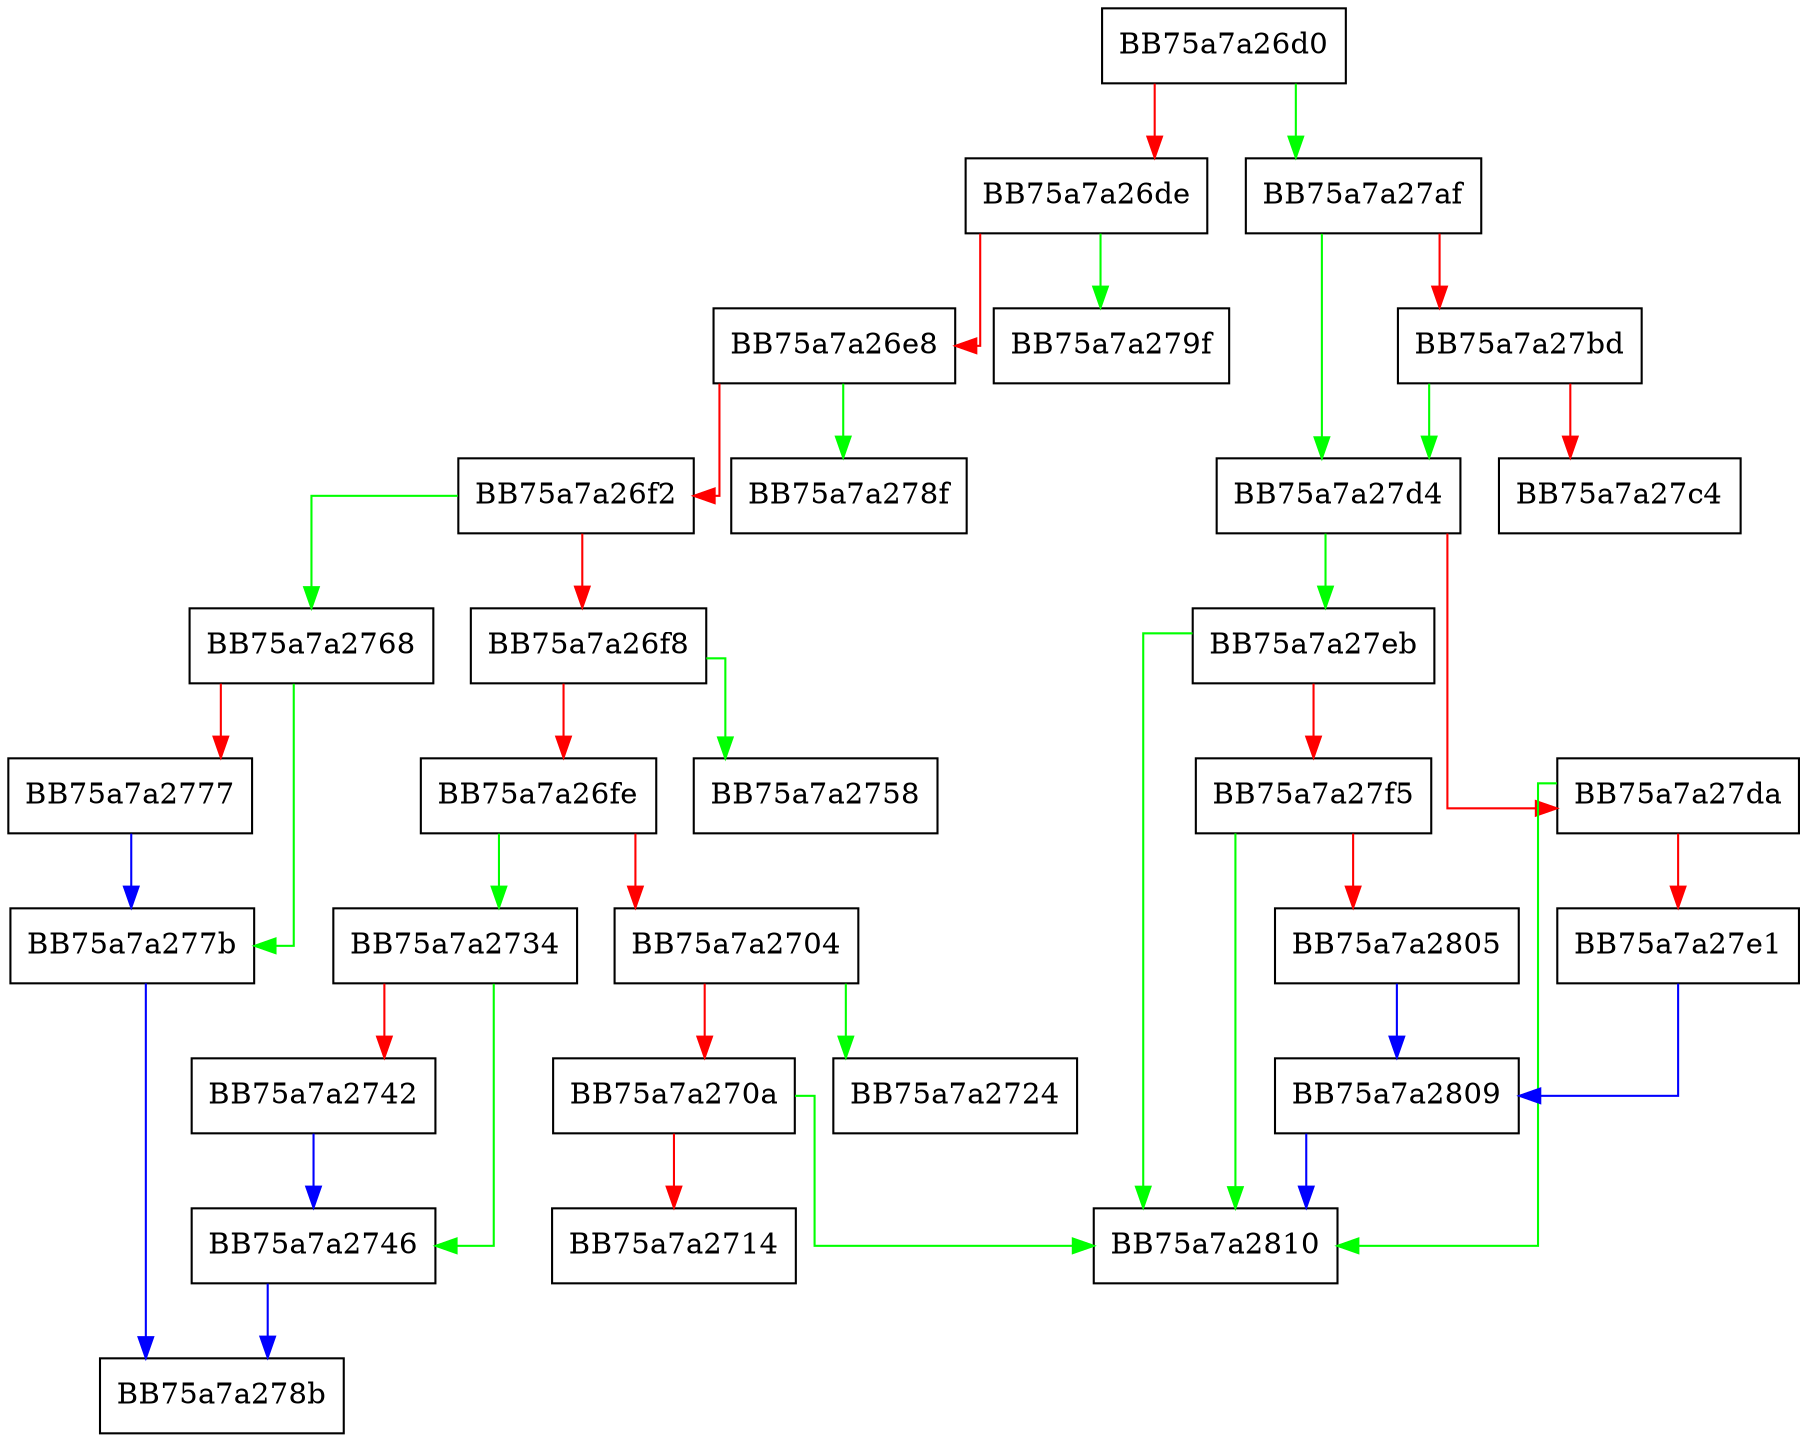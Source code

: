digraph scan_optional_length_modifier {
  node [shape="box"];
  graph [splines=ortho];
  BB75a7a26d0 -> BB75a7a27af [color="green"];
  BB75a7a26d0 -> BB75a7a26de [color="red"];
  BB75a7a26de -> BB75a7a279f [color="green"];
  BB75a7a26de -> BB75a7a26e8 [color="red"];
  BB75a7a26e8 -> BB75a7a278f [color="green"];
  BB75a7a26e8 -> BB75a7a26f2 [color="red"];
  BB75a7a26f2 -> BB75a7a2768 [color="green"];
  BB75a7a26f2 -> BB75a7a26f8 [color="red"];
  BB75a7a26f8 -> BB75a7a2758 [color="green"];
  BB75a7a26f8 -> BB75a7a26fe [color="red"];
  BB75a7a26fe -> BB75a7a2734 [color="green"];
  BB75a7a26fe -> BB75a7a2704 [color="red"];
  BB75a7a2704 -> BB75a7a2724 [color="green"];
  BB75a7a2704 -> BB75a7a270a [color="red"];
  BB75a7a270a -> BB75a7a2810 [color="green"];
  BB75a7a270a -> BB75a7a2714 [color="red"];
  BB75a7a2734 -> BB75a7a2746 [color="green"];
  BB75a7a2734 -> BB75a7a2742 [color="red"];
  BB75a7a2742 -> BB75a7a2746 [color="blue"];
  BB75a7a2746 -> BB75a7a278b [color="blue"];
  BB75a7a2768 -> BB75a7a277b [color="green"];
  BB75a7a2768 -> BB75a7a2777 [color="red"];
  BB75a7a2777 -> BB75a7a277b [color="blue"];
  BB75a7a277b -> BB75a7a278b [color="blue"];
  BB75a7a27af -> BB75a7a27d4 [color="green"];
  BB75a7a27af -> BB75a7a27bd [color="red"];
  BB75a7a27bd -> BB75a7a27d4 [color="green"];
  BB75a7a27bd -> BB75a7a27c4 [color="red"];
  BB75a7a27d4 -> BB75a7a27eb [color="green"];
  BB75a7a27d4 -> BB75a7a27da [color="red"];
  BB75a7a27da -> BB75a7a2810 [color="green"];
  BB75a7a27da -> BB75a7a27e1 [color="red"];
  BB75a7a27e1 -> BB75a7a2809 [color="blue"];
  BB75a7a27eb -> BB75a7a2810 [color="green"];
  BB75a7a27eb -> BB75a7a27f5 [color="red"];
  BB75a7a27f5 -> BB75a7a2810 [color="green"];
  BB75a7a27f5 -> BB75a7a2805 [color="red"];
  BB75a7a2805 -> BB75a7a2809 [color="blue"];
  BB75a7a2809 -> BB75a7a2810 [color="blue"];
}